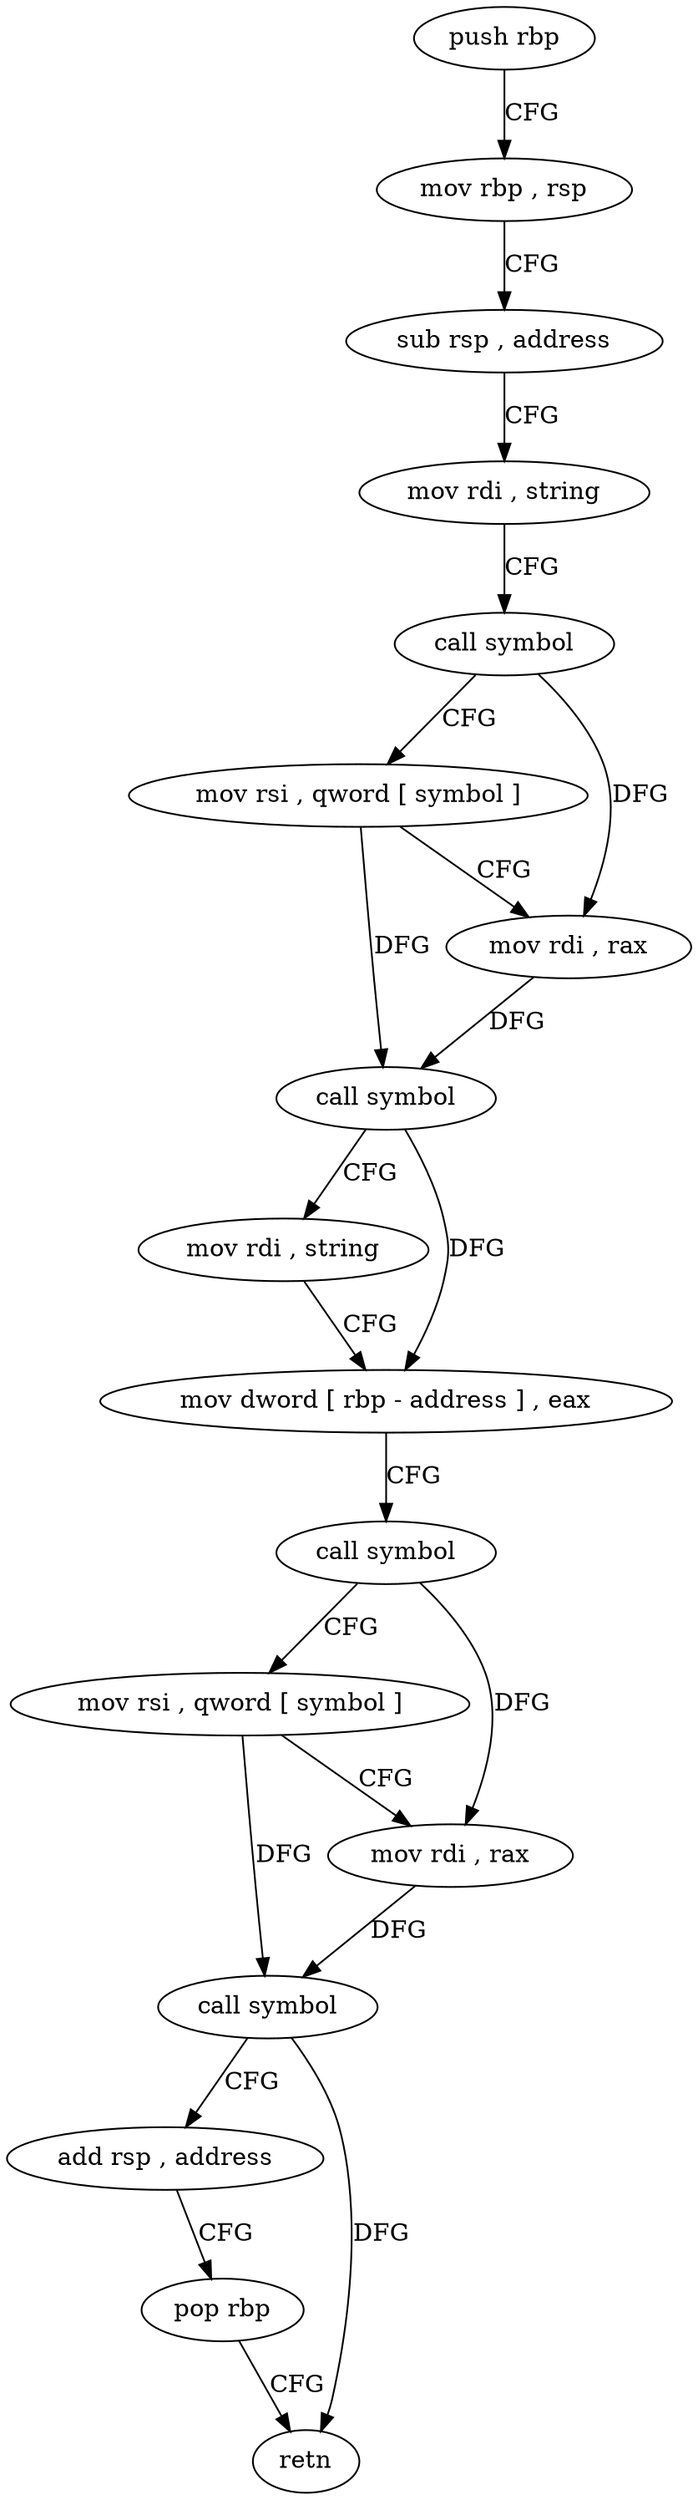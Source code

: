 digraph "func" {
"4205600" [label = "push rbp" ]
"4205601" [label = "mov rbp , rsp" ]
"4205604" [label = "sub rsp , address" ]
"4205608" [label = "mov rdi , string" ]
"4205618" [label = "call symbol" ]
"4205623" [label = "mov rsi , qword [ symbol ]" ]
"4205631" [label = "mov rdi , rax" ]
"4205634" [label = "call symbol" ]
"4205639" [label = "mov rdi , string" ]
"4205649" [label = "mov dword [ rbp - address ] , eax" ]
"4205652" [label = "call symbol" ]
"4205657" [label = "mov rsi , qword [ symbol ]" ]
"4205665" [label = "mov rdi , rax" ]
"4205668" [label = "call symbol" ]
"4205673" [label = "add rsp , address" ]
"4205677" [label = "pop rbp" ]
"4205678" [label = "retn" ]
"4205600" -> "4205601" [ label = "CFG" ]
"4205601" -> "4205604" [ label = "CFG" ]
"4205604" -> "4205608" [ label = "CFG" ]
"4205608" -> "4205618" [ label = "CFG" ]
"4205618" -> "4205623" [ label = "CFG" ]
"4205618" -> "4205631" [ label = "DFG" ]
"4205623" -> "4205631" [ label = "CFG" ]
"4205623" -> "4205634" [ label = "DFG" ]
"4205631" -> "4205634" [ label = "DFG" ]
"4205634" -> "4205639" [ label = "CFG" ]
"4205634" -> "4205649" [ label = "DFG" ]
"4205639" -> "4205649" [ label = "CFG" ]
"4205649" -> "4205652" [ label = "CFG" ]
"4205652" -> "4205657" [ label = "CFG" ]
"4205652" -> "4205665" [ label = "DFG" ]
"4205657" -> "4205665" [ label = "CFG" ]
"4205657" -> "4205668" [ label = "DFG" ]
"4205665" -> "4205668" [ label = "DFG" ]
"4205668" -> "4205673" [ label = "CFG" ]
"4205668" -> "4205678" [ label = "DFG" ]
"4205673" -> "4205677" [ label = "CFG" ]
"4205677" -> "4205678" [ label = "CFG" ]
}

